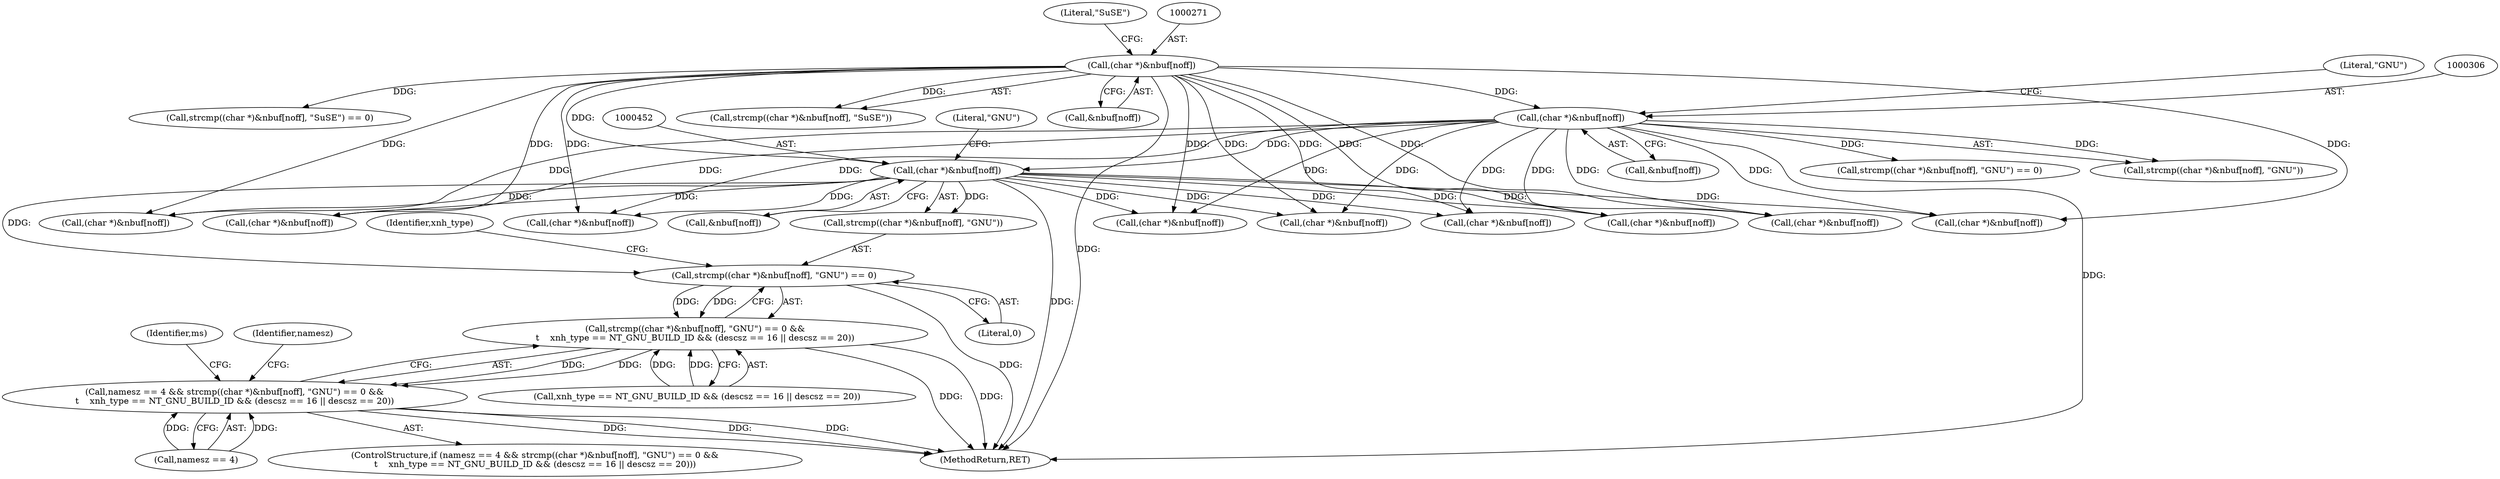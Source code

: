 digraph "0_file_39c7ac1106be844a5296d3eb5971946cc09ffda0@API" {
"1000449" [label="(Call,strcmp((char *)&nbuf[noff], \"GNU\") == 0)"];
"1000451" [label="(Call,(char *)&nbuf[noff])"];
"1000305" [label="(Call,(char *)&nbuf[noff])"];
"1000270" [label="(Call,(char *)&nbuf[noff])"];
"1000448" [label="(Call,strcmp((char *)&nbuf[noff], \"GNU\") == 0 &&\n\t    xnh_type == NT_GNU_BUILD_ID && (descsz == 16 || descsz == 20))"];
"1000444" [label="(Call,namesz == 4 && strcmp((char *)&nbuf[noff], \"GNU\") == 0 &&\n\t    xnh_type == NT_GNU_BUILD_ID && (descsz == 16 || descsz == 20))"];
"1000624" [label="(Call,(char *)&nbuf[noff])"];
"1000925" [label="(Call,(char *)&nbuf[noff])"];
"1000449" [label="(Call,strcmp((char *)&nbuf[noff], \"GNU\") == 0)"];
"1000272" [label="(Call,&nbuf[noff])"];
"1000457" [label="(Literal,\"GNU\")"];
"1000445" [label="(Call,namesz == 4)"];
"1000268" [label="(Call,strcmp((char *)&nbuf[noff], \"SuSE\") == 0)"];
"1000443" [label="(ControlStructure,if (namesz == 4 && strcmp((char *)&nbuf[noff], \"GNU\") == 0 &&\n\t    xnh_type == NT_GNU_BUILD_ID && (descsz == 16 || descsz == 20)))"];
"1000270" [label="(Call,(char *)&nbuf[noff])"];
"1000756" [label="(Call,(char *)&nbuf[noff])"];
"1000311" [label="(Literal,\"GNU\")"];
"1000525" [label="(Identifier,namesz)"];
"1001237" [label="(MethodReturn,RET)"];
"1000906" [label="(Call,(char *)&nbuf[noff])"];
"1000458" [label="(Literal,0)"];
"1000530" [label="(Call,(char *)&nbuf[noff])"];
"1000717" [label="(Call,(char *)&nbuf[noff])"];
"1000276" [label="(Literal,\"SuSE\")"];
"1000450" [label="(Call,strcmp((char *)&nbuf[noff], \"GNU\"))"];
"1000448" [label="(Call,strcmp((char *)&nbuf[noff], \"GNU\") == 0 &&\n\t    xnh_type == NT_GNU_BUILD_ID && (descsz == 16 || descsz == 20))"];
"1000305" [label="(Call,(char *)&nbuf[noff])"];
"1000303" [label="(Call,strcmp((char *)&nbuf[noff], \"GNU\") == 0)"];
"1000304" [label="(Call,strcmp((char *)&nbuf[noff], \"GNU\"))"];
"1000461" [label="(Identifier,xnh_type)"];
"1000307" [label="(Call,&nbuf[noff])"];
"1000269" [label="(Call,strcmp((char *)&nbuf[noff], \"SuSE\"))"];
"1000453" [label="(Call,&nbuf[noff])"];
"1000444" [label="(Call,namesz == 4 && strcmp((char *)&nbuf[noff], \"GNU\") == 0 &&\n\t    xnh_type == NT_GNU_BUILD_ID && (descsz == 16 || descsz == 20))"];
"1000451" [label="(Call,(char *)&nbuf[noff])"];
"1000459" [label="(Call,xnh_type == NT_GNU_BUILD_ID && (descsz == 16 || descsz == 20))"];
"1000476" [label="(Identifier,ms)"];
"1000795" [label="(Call,(char *)&nbuf[noff])"];
"1000872" [label="(Call,(char *)&nbuf[noff])"];
"1000887" [label="(Call,(char *)&nbuf[noff])"];
"1000449" -> "1000448"  [label="AST: "];
"1000449" -> "1000458"  [label="CFG: "];
"1000450" -> "1000449"  [label="AST: "];
"1000458" -> "1000449"  [label="AST: "];
"1000461" -> "1000449"  [label="CFG: "];
"1000448" -> "1000449"  [label="CFG: "];
"1000449" -> "1001237"  [label="DDG: "];
"1000449" -> "1000448"  [label="DDG: "];
"1000449" -> "1000448"  [label="DDG: "];
"1000451" -> "1000449"  [label="DDG: "];
"1000451" -> "1000450"  [label="AST: "];
"1000451" -> "1000453"  [label="CFG: "];
"1000452" -> "1000451"  [label="AST: "];
"1000453" -> "1000451"  [label="AST: "];
"1000457" -> "1000451"  [label="CFG: "];
"1000451" -> "1001237"  [label="DDG: "];
"1000451" -> "1000450"  [label="DDG: "];
"1000305" -> "1000451"  [label="DDG: "];
"1000270" -> "1000451"  [label="DDG: "];
"1000451" -> "1000530"  [label="DDG: "];
"1000451" -> "1000624"  [label="DDG: "];
"1000451" -> "1000717"  [label="DDG: "];
"1000451" -> "1000756"  [label="DDG: "];
"1000451" -> "1000795"  [label="DDG: "];
"1000451" -> "1000872"  [label="DDG: "];
"1000451" -> "1000887"  [label="DDG: "];
"1000451" -> "1000906"  [label="DDG: "];
"1000451" -> "1000925"  [label="DDG: "];
"1000305" -> "1000304"  [label="AST: "];
"1000305" -> "1000307"  [label="CFG: "];
"1000306" -> "1000305"  [label="AST: "];
"1000307" -> "1000305"  [label="AST: "];
"1000311" -> "1000305"  [label="CFG: "];
"1000305" -> "1001237"  [label="DDG: "];
"1000305" -> "1000303"  [label="DDG: "];
"1000305" -> "1000304"  [label="DDG: "];
"1000270" -> "1000305"  [label="DDG: "];
"1000305" -> "1000530"  [label="DDG: "];
"1000305" -> "1000624"  [label="DDG: "];
"1000305" -> "1000717"  [label="DDG: "];
"1000305" -> "1000756"  [label="DDG: "];
"1000305" -> "1000795"  [label="DDG: "];
"1000305" -> "1000872"  [label="DDG: "];
"1000305" -> "1000887"  [label="DDG: "];
"1000305" -> "1000906"  [label="DDG: "];
"1000305" -> "1000925"  [label="DDG: "];
"1000270" -> "1000269"  [label="AST: "];
"1000270" -> "1000272"  [label="CFG: "];
"1000271" -> "1000270"  [label="AST: "];
"1000272" -> "1000270"  [label="AST: "];
"1000276" -> "1000270"  [label="CFG: "];
"1000270" -> "1001237"  [label="DDG: "];
"1000270" -> "1000268"  [label="DDG: "];
"1000270" -> "1000269"  [label="DDG: "];
"1000270" -> "1000530"  [label="DDG: "];
"1000270" -> "1000624"  [label="DDG: "];
"1000270" -> "1000717"  [label="DDG: "];
"1000270" -> "1000756"  [label="DDG: "];
"1000270" -> "1000795"  [label="DDG: "];
"1000270" -> "1000872"  [label="DDG: "];
"1000270" -> "1000887"  [label="DDG: "];
"1000270" -> "1000906"  [label="DDG: "];
"1000270" -> "1000925"  [label="DDG: "];
"1000448" -> "1000444"  [label="AST: "];
"1000448" -> "1000459"  [label="CFG: "];
"1000459" -> "1000448"  [label="AST: "];
"1000444" -> "1000448"  [label="CFG: "];
"1000448" -> "1001237"  [label="DDG: "];
"1000448" -> "1001237"  [label="DDG: "];
"1000448" -> "1000444"  [label="DDG: "];
"1000448" -> "1000444"  [label="DDG: "];
"1000459" -> "1000448"  [label="DDG: "];
"1000459" -> "1000448"  [label="DDG: "];
"1000444" -> "1000443"  [label="AST: "];
"1000444" -> "1000445"  [label="CFG: "];
"1000445" -> "1000444"  [label="AST: "];
"1000476" -> "1000444"  [label="CFG: "];
"1000525" -> "1000444"  [label="CFG: "];
"1000444" -> "1001237"  [label="DDG: "];
"1000444" -> "1001237"  [label="DDG: "];
"1000444" -> "1001237"  [label="DDG: "];
"1000445" -> "1000444"  [label="DDG: "];
"1000445" -> "1000444"  [label="DDG: "];
}
